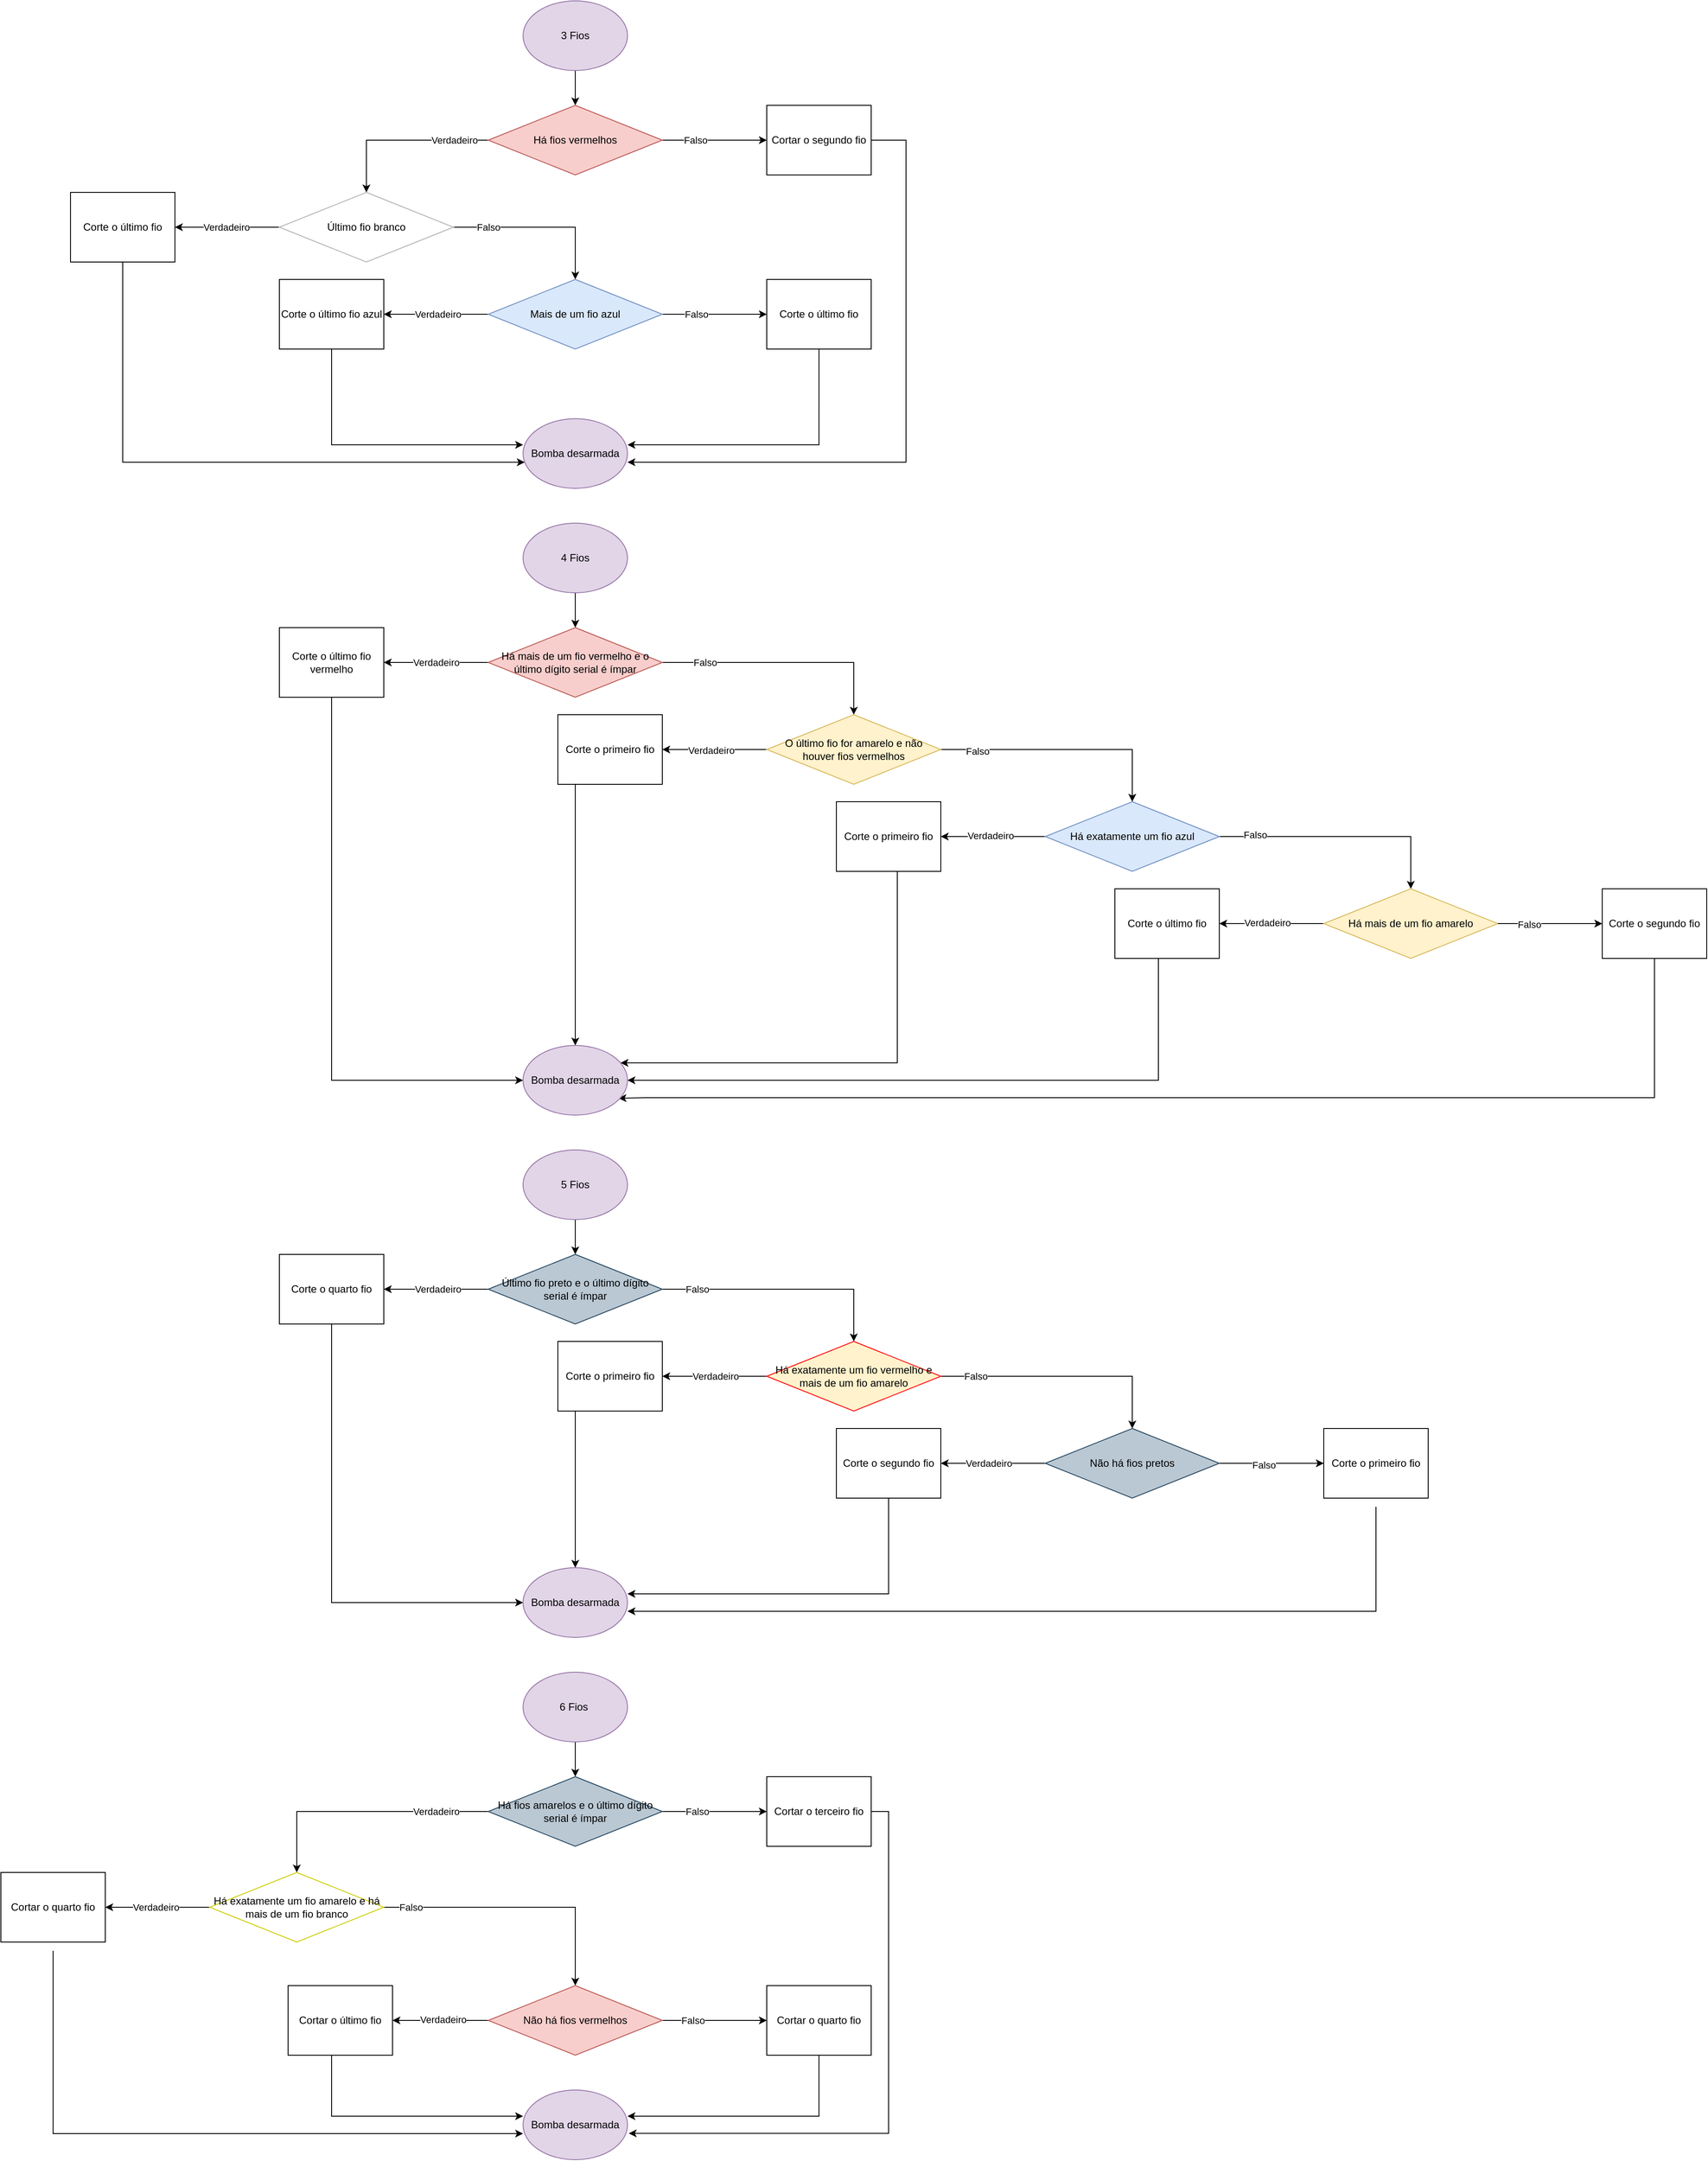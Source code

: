 <mxfile version="24.7.8">
  <diagram name="Página-1" id="RJRrImS4ylKSSWYs5cLp">
    <mxGraphModel dx="1932" dy="549" grid="1" gridSize="10" guides="1" tooltips="1" connect="1" arrows="1" fold="1" page="1" pageScale="1" pageWidth="827" pageHeight="1169" math="0" shadow="0">
      <root>
        <mxCell id="0" />
        <mxCell id="1" parent="0" />
        <mxCell id="ldIfHS9F83JKmaJ_Mge_-12" style="edgeStyle=orthogonalEdgeStyle;rounded=0;orthogonalLoop=1;jettySize=auto;html=1;entryX=0.5;entryY=0;entryDx=0;entryDy=0;" edge="1" parent="1" source="ldIfHS9F83JKmaJ_Mge_-1" target="ldIfHS9F83JKmaJ_Mge_-4">
          <mxGeometry relative="1" as="geometry" />
        </mxCell>
        <mxCell id="ldIfHS9F83JKmaJ_Mge_-1" value="3 Fios" style="ellipse;whiteSpace=wrap;html=1;fillColor=#e1d5e7;strokeColor=#9673a6;" vertex="1" parent="1">
          <mxGeometry x="440" width="120" height="80" as="geometry" />
        </mxCell>
        <mxCell id="ldIfHS9F83JKmaJ_Mge_-9" value="" style="edgeStyle=orthogonalEdgeStyle;rounded=0;orthogonalLoop=1;jettySize=auto;html=1;" edge="1" parent="1" source="ldIfHS9F83JKmaJ_Mge_-4" target="ldIfHS9F83JKmaJ_Mge_-8">
          <mxGeometry relative="1" as="geometry" />
        </mxCell>
        <mxCell id="ldIfHS9F83JKmaJ_Mge_-22" value="Falso" style="edgeLabel;html=1;align=center;verticalAlign=middle;resizable=0;points=[];" vertex="1" connectable="0" parent="ldIfHS9F83JKmaJ_Mge_-9">
          <mxGeometry x="-0.364" y="2" relative="1" as="geometry">
            <mxPoint y="2" as="offset" />
          </mxGeometry>
        </mxCell>
        <mxCell id="ldIfHS9F83JKmaJ_Mge_-18" style="edgeStyle=orthogonalEdgeStyle;rounded=0;orthogonalLoop=1;jettySize=auto;html=1;entryX=0.5;entryY=0;entryDx=0;entryDy=0;" edge="1" parent="1" source="ldIfHS9F83JKmaJ_Mge_-4" target="ldIfHS9F83JKmaJ_Mge_-15">
          <mxGeometry relative="1" as="geometry">
            <mxPoint x="170" y="160" as="targetPoint" />
          </mxGeometry>
        </mxCell>
        <mxCell id="ldIfHS9F83JKmaJ_Mge_-21" value="Verdadeiro" style="edgeLabel;html=1;align=center;verticalAlign=middle;resizable=0;points=[];" vertex="1" connectable="0" parent="ldIfHS9F83JKmaJ_Mge_-18">
          <mxGeometry x="-0.383" y="-1" relative="1" as="geometry">
            <mxPoint x="22" y="1" as="offset" />
          </mxGeometry>
        </mxCell>
        <mxCell id="ldIfHS9F83JKmaJ_Mge_-4" value="Há fios vermelhos" style="rhombus;whiteSpace=wrap;html=1;fillColor=#f8cecc;strokeColor=#b85450;" vertex="1" parent="1">
          <mxGeometry x="400" y="120" width="200" height="80" as="geometry" />
        </mxCell>
        <mxCell id="ldIfHS9F83JKmaJ_Mge_-43" style="edgeStyle=orthogonalEdgeStyle;rounded=0;orthogonalLoop=1;jettySize=auto;html=1;entryX=1;entryY=0.625;entryDx=0;entryDy=0;entryPerimeter=0;exitX=1;exitY=0.5;exitDx=0;exitDy=0;" edge="1" parent="1" source="ldIfHS9F83JKmaJ_Mge_-8" target="ldIfHS9F83JKmaJ_Mge_-40">
          <mxGeometry relative="1" as="geometry">
            <mxPoint x="880" y="540" as="targetPoint" />
            <Array as="points">
              <mxPoint x="880" y="160" />
              <mxPoint x="880" y="530" />
            </Array>
          </mxGeometry>
        </mxCell>
        <mxCell id="ldIfHS9F83JKmaJ_Mge_-8" value="Cortar o segundo fio" style="rounded=0;whiteSpace=wrap;html=1;" vertex="1" parent="1">
          <mxGeometry x="720" y="120" width="120" height="80" as="geometry" />
        </mxCell>
        <mxCell id="ldIfHS9F83JKmaJ_Mge_-24" value="" style="edgeStyle=orthogonalEdgeStyle;rounded=0;orthogonalLoop=1;jettySize=auto;html=1;" edge="1" parent="1" source="ldIfHS9F83JKmaJ_Mge_-15" target="ldIfHS9F83JKmaJ_Mge_-23">
          <mxGeometry relative="1" as="geometry" />
        </mxCell>
        <mxCell id="ldIfHS9F83JKmaJ_Mge_-26" value="Verdadeiro" style="edgeLabel;html=1;align=center;verticalAlign=middle;resizable=0;points=[];" vertex="1" connectable="0" parent="ldIfHS9F83JKmaJ_Mge_-24">
          <mxGeometry x="0.014" y="-1" relative="1" as="geometry">
            <mxPoint y="1" as="offset" />
          </mxGeometry>
        </mxCell>
        <mxCell id="ldIfHS9F83JKmaJ_Mge_-29" style="edgeStyle=orthogonalEdgeStyle;rounded=0;orthogonalLoop=1;jettySize=auto;html=1;entryX=0.5;entryY=0;entryDx=0;entryDy=0;" edge="1" parent="1" source="ldIfHS9F83JKmaJ_Mge_-15" target="ldIfHS9F83JKmaJ_Mge_-28">
          <mxGeometry relative="1" as="geometry">
            <mxPoint x="500" y="280" as="targetPoint" />
          </mxGeometry>
        </mxCell>
        <mxCell id="ldIfHS9F83JKmaJ_Mge_-30" value="Falso" style="edgeLabel;html=1;align=center;verticalAlign=middle;resizable=0;points=[];" vertex="1" connectable="0" parent="ldIfHS9F83JKmaJ_Mge_-29">
          <mxGeometry x="-0.74" y="-1" relative="1" as="geometry">
            <mxPoint x="14" y="-1" as="offset" />
          </mxGeometry>
        </mxCell>
        <mxCell id="ldIfHS9F83JKmaJ_Mge_-15" value="Último fio branco" style="rhombus;whiteSpace=wrap;html=1;strokeColor=#B3B3B3;" vertex="1" parent="1">
          <mxGeometry x="160" y="220" width="200" height="80" as="geometry" />
        </mxCell>
        <mxCell id="ldIfHS9F83JKmaJ_Mge_-41" style="edgeStyle=orthogonalEdgeStyle;rounded=0;orthogonalLoop=1;jettySize=auto;html=1;" edge="1" parent="1" source="ldIfHS9F83JKmaJ_Mge_-23" target="ldIfHS9F83JKmaJ_Mge_-40">
          <mxGeometry relative="1" as="geometry">
            <mxPoint x="-20" y="520" as="targetPoint" />
            <Array as="points">
              <mxPoint x="-20" y="530" />
            </Array>
          </mxGeometry>
        </mxCell>
        <mxCell id="ldIfHS9F83JKmaJ_Mge_-23" value="Corte o último fio" style="rounded=0;whiteSpace=wrap;html=1;" vertex="1" parent="1">
          <mxGeometry x="-80" y="220" width="120" height="80" as="geometry" />
        </mxCell>
        <mxCell id="ldIfHS9F83JKmaJ_Mge_-32" style="edgeStyle=orthogonalEdgeStyle;rounded=0;orthogonalLoop=1;jettySize=auto;html=1;entryX=1;entryY=0.5;entryDx=0;entryDy=0;" edge="1" parent="1" source="ldIfHS9F83JKmaJ_Mge_-28" target="ldIfHS9F83JKmaJ_Mge_-31">
          <mxGeometry relative="1" as="geometry" />
        </mxCell>
        <mxCell id="ldIfHS9F83JKmaJ_Mge_-33" value="Verdadeiro" style="edgeLabel;html=1;align=center;verticalAlign=middle;resizable=0;points=[];" vertex="1" connectable="0" parent="ldIfHS9F83JKmaJ_Mge_-32">
          <mxGeometry x="-0.023" y="1" relative="1" as="geometry">
            <mxPoint y="-1" as="offset" />
          </mxGeometry>
        </mxCell>
        <mxCell id="ldIfHS9F83JKmaJ_Mge_-38" style="edgeStyle=orthogonalEdgeStyle;rounded=0;orthogonalLoop=1;jettySize=auto;html=1;entryX=0;entryY=0.5;entryDx=0;entryDy=0;" edge="1" parent="1" source="ldIfHS9F83JKmaJ_Mge_-28" target="ldIfHS9F83JKmaJ_Mge_-37">
          <mxGeometry relative="1" as="geometry" />
        </mxCell>
        <mxCell id="ldIfHS9F83JKmaJ_Mge_-39" value="Falso" style="edgeLabel;html=1;align=center;verticalAlign=middle;resizable=0;points=[];" vertex="1" connectable="0" parent="ldIfHS9F83JKmaJ_Mge_-38">
          <mxGeometry x="-0.353" y="4" relative="1" as="geometry">
            <mxPoint y="4" as="offset" />
          </mxGeometry>
        </mxCell>
        <mxCell id="ldIfHS9F83JKmaJ_Mge_-28" value="Mais de um fio azul" style="rhombus;whiteSpace=wrap;html=1;fillColor=#dae8fc;strokeColor=#6c8ebf;" vertex="1" parent="1">
          <mxGeometry x="400" y="320" width="200" height="80" as="geometry" />
        </mxCell>
        <mxCell id="ldIfHS9F83JKmaJ_Mge_-44" style="edgeStyle=orthogonalEdgeStyle;rounded=0;orthogonalLoop=1;jettySize=auto;html=1;entryX=0;entryY=0.375;entryDx=0;entryDy=0;entryPerimeter=0;" edge="1" parent="1" source="ldIfHS9F83JKmaJ_Mge_-31" target="ldIfHS9F83JKmaJ_Mge_-40">
          <mxGeometry relative="1" as="geometry">
            <mxPoint x="220" y="520" as="targetPoint" />
            <Array as="points">
              <mxPoint x="220" y="510" />
            </Array>
          </mxGeometry>
        </mxCell>
        <mxCell id="ldIfHS9F83JKmaJ_Mge_-31" value="Corte o último fio azul" style="rounded=0;whiteSpace=wrap;html=1;" vertex="1" parent="1">
          <mxGeometry x="160" y="320" width="120" height="80" as="geometry" />
        </mxCell>
        <mxCell id="ldIfHS9F83JKmaJ_Mge_-42" style="edgeStyle=orthogonalEdgeStyle;rounded=0;orthogonalLoop=1;jettySize=auto;html=1;entryX=1;entryY=0.5;entryDx=0;entryDy=0;" edge="1" parent="1">
          <mxGeometry relative="1" as="geometry">
            <mxPoint x="560.0" y="510" as="targetPoint" />
            <mxPoint x="780.034" y="390" as="sourcePoint" />
            <Array as="points">
              <mxPoint x="780" y="510" />
            </Array>
          </mxGeometry>
        </mxCell>
        <mxCell id="ldIfHS9F83JKmaJ_Mge_-37" value="Corte o último fio" style="rounded=0;whiteSpace=wrap;html=1;" vertex="1" parent="1">
          <mxGeometry x="720" y="320" width="120" height="80" as="geometry" />
        </mxCell>
        <mxCell id="ldIfHS9F83JKmaJ_Mge_-40" value="Bomba desarmada" style="ellipse;whiteSpace=wrap;html=1;fillColor=#e1d5e7;strokeColor=#9673a6;" vertex="1" parent="1">
          <mxGeometry x="440" y="480" width="120" height="80" as="geometry" />
        </mxCell>
        <mxCell id="ldIfHS9F83JKmaJ_Mge_-48" value="" style="edgeStyle=orthogonalEdgeStyle;rounded=0;orthogonalLoop=1;jettySize=auto;html=1;" edge="1" parent="1" source="ldIfHS9F83JKmaJ_Mge_-46" target="ldIfHS9F83JKmaJ_Mge_-47">
          <mxGeometry relative="1" as="geometry" />
        </mxCell>
        <mxCell id="ldIfHS9F83JKmaJ_Mge_-46" value="4 Fios" style="ellipse;whiteSpace=wrap;html=1;fillColor=#e1d5e7;strokeColor=#9673a6;" vertex="1" parent="1">
          <mxGeometry x="440" y="600" width="120" height="80" as="geometry" />
        </mxCell>
        <mxCell id="ldIfHS9F83JKmaJ_Mge_-50" style="edgeStyle=orthogonalEdgeStyle;rounded=0;orthogonalLoop=1;jettySize=auto;html=1;entryX=1;entryY=0.5;entryDx=0;entryDy=0;" edge="1" parent="1" source="ldIfHS9F83JKmaJ_Mge_-47" target="ldIfHS9F83JKmaJ_Mge_-49">
          <mxGeometry relative="1" as="geometry" />
        </mxCell>
        <mxCell id="ldIfHS9F83JKmaJ_Mge_-51" value="Verdadeiro" style="edgeLabel;html=1;align=center;verticalAlign=middle;resizable=0;points=[];" vertex="1" connectable="0" parent="ldIfHS9F83JKmaJ_Mge_-50">
          <mxGeometry x="0.167" y="-3" relative="1" as="geometry">
            <mxPoint x="10" y="3" as="offset" />
          </mxGeometry>
        </mxCell>
        <mxCell id="ldIfHS9F83JKmaJ_Mge_-53" style="edgeStyle=orthogonalEdgeStyle;rounded=0;orthogonalLoop=1;jettySize=auto;html=1;entryX=0.5;entryY=0;entryDx=0;entryDy=0;" edge="1" parent="1" source="ldIfHS9F83JKmaJ_Mge_-47" target="ldIfHS9F83JKmaJ_Mge_-52">
          <mxGeometry relative="1" as="geometry">
            <mxPoint x="780" y="760" as="targetPoint" />
          </mxGeometry>
        </mxCell>
        <mxCell id="ldIfHS9F83JKmaJ_Mge_-54" value="Falso" style="edgeLabel;html=1;align=center;verticalAlign=middle;resizable=0;points=[];" vertex="1" connectable="0" parent="ldIfHS9F83JKmaJ_Mge_-53">
          <mxGeometry x="-0.655" relative="1" as="geometry">
            <mxPoint as="offset" />
          </mxGeometry>
        </mxCell>
        <mxCell id="ldIfHS9F83JKmaJ_Mge_-47" value="Há mais de um fio vermelho e o último dígito serial é ímpar" style="rhombus;whiteSpace=wrap;html=1;fillColor=#f8cecc;strokeColor=#b85450;" vertex="1" parent="1">
          <mxGeometry x="400" y="720" width="200" height="80" as="geometry" />
        </mxCell>
        <mxCell id="ldIfHS9F83JKmaJ_Mge_-78" style="edgeStyle=orthogonalEdgeStyle;rounded=0;orthogonalLoop=1;jettySize=auto;html=1;entryX=0;entryY=0.5;entryDx=0;entryDy=0;" edge="1" parent="1" source="ldIfHS9F83JKmaJ_Mge_-49" target="ldIfHS9F83JKmaJ_Mge_-77">
          <mxGeometry relative="1" as="geometry">
            <mxPoint x="220" y="1240" as="targetPoint" />
            <Array as="points">
              <mxPoint x="220" y="1240" />
            </Array>
          </mxGeometry>
        </mxCell>
        <mxCell id="ldIfHS9F83JKmaJ_Mge_-49" value="Corte o último fio vermelho" style="rounded=0;whiteSpace=wrap;html=1;" vertex="1" parent="1">
          <mxGeometry x="160" y="720" width="120" height="80" as="geometry" />
        </mxCell>
        <mxCell id="ldIfHS9F83JKmaJ_Mge_-56" style="edgeStyle=orthogonalEdgeStyle;rounded=0;orthogonalLoop=1;jettySize=auto;html=1;entryX=1;entryY=0.5;entryDx=0;entryDy=0;" edge="1" parent="1" source="ldIfHS9F83JKmaJ_Mge_-52" target="ldIfHS9F83JKmaJ_Mge_-55">
          <mxGeometry relative="1" as="geometry" />
        </mxCell>
        <mxCell id="ldIfHS9F83JKmaJ_Mge_-57" value="Verdadeiro" style="edgeLabel;html=1;align=center;verticalAlign=middle;resizable=0;points=[];" vertex="1" connectable="0" parent="ldIfHS9F83JKmaJ_Mge_-56">
          <mxGeometry x="0.074" y="1" relative="1" as="geometry">
            <mxPoint as="offset" />
          </mxGeometry>
        </mxCell>
        <mxCell id="ldIfHS9F83JKmaJ_Mge_-61" style="edgeStyle=orthogonalEdgeStyle;rounded=0;orthogonalLoop=1;jettySize=auto;html=1;entryX=0.5;entryY=0;entryDx=0;entryDy=0;" edge="1" parent="1" source="ldIfHS9F83JKmaJ_Mge_-52" target="ldIfHS9F83JKmaJ_Mge_-59">
          <mxGeometry relative="1" as="geometry">
            <mxPoint x="1140.0" y="860" as="targetPoint" />
          </mxGeometry>
        </mxCell>
        <mxCell id="ldIfHS9F83JKmaJ_Mge_-62" value="Falso" style="edgeLabel;html=1;align=center;verticalAlign=middle;resizable=0;points=[];" vertex="1" connectable="0" parent="ldIfHS9F83JKmaJ_Mge_-61">
          <mxGeometry x="-0.701" y="-2" relative="1" as="geometry">
            <mxPoint as="offset" />
          </mxGeometry>
        </mxCell>
        <mxCell id="ldIfHS9F83JKmaJ_Mge_-52" value="O último fio for amarelo e não houver fios vermelhos" style="rhombus;whiteSpace=wrap;html=1;strokeColor=#d6b656;fillColor=#fff2cc;" vertex="1" parent="1">
          <mxGeometry x="720" y="820" width="200" height="80" as="geometry" />
        </mxCell>
        <mxCell id="ldIfHS9F83JKmaJ_Mge_-79" style="edgeStyle=orthogonalEdgeStyle;rounded=0;orthogonalLoop=1;jettySize=auto;html=1;entryX=0.5;entryY=0;entryDx=0;entryDy=0;" edge="1" parent="1" source="ldIfHS9F83JKmaJ_Mge_-55" target="ldIfHS9F83JKmaJ_Mge_-77">
          <mxGeometry relative="1" as="geometry">
            <Array as="points">
              <mxPoint x="500" y="950" />
              <mxPoint x="500" y="950" />
            </Array>
          </mxGeometry>
        </mxCell>
        <mxCell id="ldIfHS9F83JKmaJ_Mge_-55" value="Corte o primeiro fio" style="rounded=0;whiteSpace=wrap;html=1;" vertex="1" parent="1">
          <mxGeometry x="480" y="820" width="120" height="80" as="geometry" />
        </mxCell>
        <mxCell id="ldIfHS9F83JKmaJ_Mge_-65" style="edgeStyle=orthogonalEdgeStyle;rounded=0;orthogonalLoop=1;jettySize=auto;html=1;entryX=1;entryY=0.5;entryDx=0;entryDy=0;" edge="1" parent="1" source="ldIfHS9F83JKmaJ_Mge_-59" target="ldIfHS9F83JKmaJ_Mge_-64">
          <mxGeometry relative="1" as="geometry" />
        </mxCell>
        <mxCell id="ldIfHS9F83JKmaJ_Mge_-66" value="Verdadeiro" style="edgeLabel;html=1;align=center;verticalAlign=middle;resizable=0;points=[];" vertex="1" connectable="0" parent="ldIfHS9F83JKmaJ_Mge_-65">
          <mxGeometry x="0.056" y="-1" relative="1" as="geometry">
            <mxPoint as="offset" />
          </mxGeometry>
        </mxCell>
        <mxCell id="ldIfHS9F83JKmaJ_Mge_-68" style="edgeStyle=orthogonalEdgeStyle;rounded=0;orthogonalLoop=1;jettySize=auto;html=1;entryX=0.5;entryY=0;entryDx=0;entryDy=0;" edge="1" parent="1" source="ldIfHS9F83JKmaJ_Mge_-59" target="ldIfHS9F83JKmaJ_Mge_-67">
          <mxGeometry relative="1" as="geometry">
            <mxPoint x="1460" y="960" as="targetPoint" />
          </mxGeometry>
        </mxCell>
        <mxCell id="ldIfHS9F83JKmaJ_Mge_-72" value="Falso" style="edgeLabel;html=1;align=center;verticalAlign=middle;resizable=0;points=[];" vertex="1" connectable="0" parent="ldIfHS9F83JKmaJ_Mge_-68">
          <mxGeometry x="-0.71" y="2" relative="1" as="geometry">
            <mxPoint as="offset" />
          </mxGeometry>
        </mxCell>
        <mxCell id="ldIfHS9F83JKmaJ_Mge_-59" value="Há exatamente um fio azul" style="rhombus;whiteSpace=wrap;html=1;strokeColor=#6c8ebf;fillColor=#dae8fc;" vertex="1" parent="1">
          <mxGeometry x="1040" y="920" width="200" height="80" as="geometry" />
        </mxCell>
        <mxCell id="ldIfHS9F83JKmaJ_Mge_-82" style="edgeStyle=orthogonalEdgeStyle;rounded=0;orthogonalLoop=1;jettySize=auto;html=1;" edge="1" parent="1" source="ldIfHS9F83JKmaJ_Mge_-64" target="ldIfHS9F83JKmaJ_Mge_-77">
          <mxGeometry relative="1" as="geometry">
            <mxPoint x="570" y="1220" as="targetPoint" />
            <Array as="points">
              <mxPoint x="870" y="1220" />
            </Array>
          </mxGeometry>
        </mxCell>
        <mxCell id="ldIfHS9F83JKmaJ_Mge_-64" value="Corte o primeiro fio" style="rounded=0;whiteSpace=wrap;html=1;" vertex="1" parent="1">
          <mxGeometry x="800" y="920" width="120" height="80" as="geometry" />
        </mxCell>
        <mxCell id="ldIfHS9F83JKmaJ_Mge_-70" style="edgeStyle=orthogonalEdgeStyle;rounded=0;orthogonalLoop=1;jettySize=auto;html=1;entryX=1;entryY=0.5;entryDx=0;entryDy=0;" edge="1" parent="1" source="ldIfHS9F83JKmaJ_Mge_-67" target="ldIfHS9F83JKmaJ_Mge_-69">
          <mxGeometry relative="1" as="geometry" />
        </mxCell>
        <mxCell id="ldIfHS9F83JKmaJ_Mge_-71" value="Verdadeiro" style="edgeLabel;html=1;align=center;verticalAlign=middle;resizable=0;points=[];" vertex="1" connectable="0" parent="ldIfHS9F83JKmaJ_Mge_-70">
          <mxGeometry x="0.081" y="-1" relative="1" as="geometry">
            <mxPoint as="offset" />
          </mxGeometry>
        </mxCell>
        <mxCell id="ldIfHS9F83JKmaJ_Mge_-67" value="Há mais de um fio amarelo" style="rhombus;whiteSpace=wrap;html=1;strokeColor=#d6b656;fillColor=#fff2cc;" vertex="1" parent="1">
          <mxGeometry x="1360" y="1020" width="200" height="80" as="geometry" />
        </mxCell>
        <mxCell id="ldIfHS9F83JKmaJ_Mge_-81" style="edgeStyle=orthogonalEdgeStyle;rounded=0;orthogonalLoop=1;jettySize=auto;html=1;entryX=1;entryY=0.5;entryDx=0;entryDy=0;" edge="1" parent="1" source="ldIfHS9F83JKmaJ_Mge_-69" target="ldIfHS9F83JKmaJ_Mge_-77">
          <mxGeometry relative="1" as="geometry">
            <mxPoint x="1180" y="1260" as="targetPoint" />
            <Array as="points">
              <mxPoint x="1170" y="1240" />
            </Array>
          </mxGeometry>
        </mxCell>
        <mxCell id="ldIfHS9F83JKmaJ_Mge_-69" value="Corte o último fio" style="rounded=0;whiteSpace=wrap;html=1;" vertex="1" parent="1">
          <mxGeometry x="1120" y="1020" width="120" height="80" as="geometry" />
        </mxCell>
        <mxCell id="ldIfHS9F83JKmaJ_Mge_-83" style="edgeStyle=orthogonalEdgeStyle;rounded=0;orthogonalLoop=1;jettySize=auto;html=1;entryX=0.914;entryY=0.758;entryDx=0;entryDy=0;entryPerimeter=0;" edge="1" parent="1" source="ldIfHS9F83JKmaJ_Mge_-73" target="ldIfHS9F83JKmaJ_Mge_-77">
          <mxGeometry relative="1" as="geometry">
            <mxPoint x="580" y="1270" as="targetPoint" />
            <Array as="points">
              <mxPoint x="1740" y="1260" />
              <mxPoint x="580" y="1260" />
            </Array>
          </mxGeometry>
        </mxCell>
        <mxCell id="ldIfHS9F83JKmaJ_Mge_-73" value="Corte o segundo fio" style="rounded=0;whiteSpace=wrap;html=1;" vertex="1" parent="1">
          <mxGeometry x="1680" y="1020" width="120" height="80" as="geometry" />
        </mxCell>
        <mxCell id="ldIfHS9F83JKmaJ_Mge_-75" style="edgeStyle=orthogonalEdgeStyle;rounded=0;orthogonalLoop=1;jettySize=auto;html=1;entryX=0;entryY=0.5;entryDx=0;entryDy=0;" edge="1" parent="1" source="ldIfHS9F83JKmaJ_Mge_-67" target="ldIfHS9F83JKmaJ_Mge_-73">
          <mxGeometry relative="1" as="geometry" />
        </mxCell>
        <mxCell id="ldIfHS9F83JKmaJ_Mge_-76" value="Falso" style="edgeLabel;html=1;align=center;verticalAlign=middle;resizable=0;points=[];" vertex="1" connectable="0" parent="ldIfHS9F83JKmaJ_Mge_-75">
          <mxGeometry x="-0.405" y="-1" relative="1" as="geometry">
            <mxPoint as="offset" />
          </mxGeometry>
        </mxCell>
        <mxCell id="ldIfHS9F83JKmaJ_Mge_-77" value="Bomba desarmada" style="ellipse;whiteSpace=wrap;html=1;fillColor=#e1d5e7;strokeColor=#9673a6;" vertex="1" parent="1">
          <mxGeometry x="440" y="1200" width="120" height="80" as="geometry" />
        </mxCell>
        <mxCell id="ldIfHS9F83JKmaJ_Mge_-86" style="edgeStyle=orthogonalEdgeStyle;rounded=0;orthogonalLoop=1;jettySize=auto;html=1;entryX=0.5;entryY=0;entryDx=0;entryDy=0;" edge="1" parent="1" source="ldIfHS9F83JKmaJ_Mge_-84" target="ldIfHS9F83JKmaJ_Mge_-85">
          <mxGeometry relative="1" as="geometry" />
        </mxCell>
        <mxCell id="ldIfHS9F83JKmaJ_Mge_-84" value="5 Fios" style="ellipse;whiteSpace=wrap;html=1;fillColor=#e1d5e7;strokeColor=#9673a6;" vertex="1" parent="1">
          <mxGeometry x="440" y="1320" width="120" height="80" as="geometry" />
        </mxCell>
        <mxCell id="ldIfHS9F83JKmaJ_Mge_-88" style="edgeStyle=orthogonalEdgeStyle;rounded=0;orthogonalLoop=1;jettySize=auto;html=1;entryX=1;entryY=0.5;entryDx=0;entryDy=0;" edge="1" parent="1" source="ldIfHS9F83JKmaJ_Mge_-85" target="ldIfHS9F83JKmaJ_Mge_-87">
          <mxGeometry relative="1" as="geometry" />
        </mxCell>
        <mxCell id="ldIfHS9F83JKmaJ_Mge_-89" value="Verdadeiro" style="edgeLabel;html=1;align=center;verticalAlign=middle;resizable=0;points=[];" vertex="1" connectable="0" parent="ldIfHS9F83JKmaJ_Mge_-88">
          <mxGeometry x="-0.025" relative="1" as="geometry">
            <mxPoint as="offset" />
          </mxGeometry>
        </mxCell>
        <mxCell id="ldIfHS9F83JKmaJ_Mge_-91" style="edgeStyle=orthogonalEdgeStyle;rounded=0;orthogonalLoop=1;jettySize=auto;html=1;entryX=0.5;entryY=0;entryDx=0;entryDy=0;" edge="1" parent="1" source="ldIfHS9F83JKmaJ_Mge_-85" target="ldIfHS9F83JKmaJ_Mge_-90">
          <mxGeometry relative="1" as="geometry">
            <mxPoint x="820" y="1480.0" as="targetPoint" />
          </mxGeometry>
        </mxCell>
        <mxCell id="ldIfHS9F83JKmaJ_Mge_-92" value="Falso" style="edgeLabel;html=1;align=center;verticalAlign=middle;resizable=0;points=[];" vertex="1" connectable="0" parent="ldIfHS9F83JKmaJ_Mge_-91">
          <mxGeometry x="-0.715" y="-2" relative="1" as="geometry">
            <mxPoint y="-2" as="offset" />
          </mxGeometry>
        </mxCell>
        <mxCell id="ldIfHS9F83JKmaJ_Mge_-85" value="Último fio preto e o último dígito serial é ímpar" style="rhombus;whiteSpace=wrap;html=1;fillColor=#bac8d3;strokeColor=#23445d;" vertex="1" parent="1">
          <mxGeometry x="400" y="1440" width="200" height="80" as="geometry" />
        </mxCell>
        <mxCell id="ldIfHS9F83JKmaJ_Mge_-106" style="edgeStyle=orthogonalEdgeStyle;rounded=0;orthogonalLoop=1;jettySize=auto;html=1;entryX=0;entryY=0.5;entryDx=0;entryDy=0;" edge="1" parent="1" source="ldIfHS9F83JKmaJ_Mge_-87" target="ldIfHS9F83JKmaJ_Mge_-105">
          <mxGeometry relative="1" as="geometry">
            <mxPoint x="220" y="1850" as="targetPoint" />
            <Array as="points">
              <mxPoint x="220" y="1840" />
            </Array>
          </mxGeometry>
        </mxCell>
        <mxCell id="ldIfHS9F83JKmaJ_Mge_-87" value="Corte o quarto fio" style="rounded=0;whiteSpace=wrap;html=1;" vertex="1" parent="1">
          <mxGeometry x="160" y="1440" width="120" height="80" as="geometry" />
        </mxCell>
        <mxCell id="ldIfHS9F83JKmaJ_Mge_-94" style="edgeStyle=orthogonalEdgeStyle;rounded=0;orthogonalLoop=1;jettySize=auto;html=1;entryX=1;entryY=0.5;entryDx=0;entryDy=0;" edge="1" parent="1" source="ldIfHS9F83JKmaJ_Mge_-90" target="ldIfHS9F83JKmaJ_Mge_-93">
          <mxGeometry relative="1" as="geometry" />
        </mxCell>
        <mxCell id="ldIfHS9F83JKmaJ_Mge_-95" value="Verdadeiro" style="edgeLabel;html=1;align=center;verticalAlign=middle;resizable=0;points=[];" vertex="1" connectable="0" parent="ldIfHS9F83JKmaJ_Mge_-94">
          <mxGeometry x="-0.01" relative="1" as="geometry">
            <mxPoint as="offset" />
          </mxGeometry>
        </mxCell>
        <mxCell id="ldIfHS9F83JKmaJ_Mge_-97" style="edgeStyle=orthogonalEdgeStyle;rounded=0;orthogonalLoop=1;jettySize=auto;html=1;entryX=0.5;entryY=0;entryDx=0;entryDy=0;" edge="1" parent="1" source="ldIfHS9F83JKmaJ_Mge_-90" target="ldIfHS9F83JKmaJ_Mge_-96">
          <mxGeometry relative="1" as="geometry">
            <mxPoint x="1150" y="1580" as="targetPoint" />
          </mxGeometry>
        </mxCell>
        <mxCell id="ldIfHS9F83JKmaJ_Mge_-98" value="Falso" style="edgeLabel;html=1;align=center;verticalAlign=middle;resizable=0;points=[];" vertex="1" connectable="0" parent="ldIfHS9F83JKmaJ_Mge_-97">
          <mxGeometry x="-0.659" y="1" relative="1" as="geometry">
            <mxPoint x="-8" y="1" as="offset" />
          </mxGeometry>
        </mxCell>
        <mxCell id="ldIfHS9F83JKmaJ_Mge_-90" value="Há exatamente um fio vermelho e mais de um fio amarelo" style="rhombus;whiteSpace=wrap;html=1;strokeColor=#FF0000;fillColor=#fff2cc;" vertex="1" parent="1">
          <mxGeometry x="720" y="1540" width="200" height="80" as="geometry" />
        </mxCell>
        <mxCell id="ldIfHS9F83JKmaJ_Mge_-107" style="edgeStyle=orthogonalEdgeStyle;rounded=0;orthogonalLoop=1;jettySize=auto;html=1;entryX=0.5;entryY=0;entryDx=0;entryDy=0;" edge="1" parent="1" source="ldIfHS9F83JKmaJ_Mge_-93" target="ldIfHS9F83JKmaJ_Mge_-105">
          <mxGeometry relative="1" as="geometry">
            <Array as="points">
              <mxPoint x="500" y="1660" />
              <mxPoint x="500" y="1660" />
            </Array>
          </mxGeometry>
        </mxCell>
        <mxCell id="ldIfHS9F83JKmaJ_Mge_-93" value="Corte o primeiro fio" style="rounded=0;whiteSpace=wrap;html=1;" vertex="1" parent="1">
          <mxGeometry x="480" y="1540" width="120" height="80" as="geometry" />
        </mxCell>
        <mxCell id="ldIfHS9F83JKmaJ_Mge_-100" style="edgeStyle=orthogonalEdgeStyle;rounded=0;orthogonalLoop=1;jettySize=auto;html=1;entryX=1;entryY=0.5;entryDx=0;entryDy=0;" edge="1" parent="1" source="ldIfHS9F83JKmaJ_Mge_-96" target="ldIfHS9F83JKmaJ_Mge_-99">
          <mxGeometry relative="1" as="geometry" />
        </mxCell>
        <mxCell id="ldIfHS9F83JKmaJ_Mge_-103" value="Verdadeiro" style="edgeLabel;html=1;align=center;verticalAlign=middle;resizable=0;points=[];" vertex="1" connectable="0" parent="ldIfHS9F83JKmaJ_Mge_-100">
          <mxGeometry x="0.064" relative="1" as="geometry">
            <mxPoint x="-1" as="offset" />
          </mxGeometry>
        </mxCell>
        <mxCell id="ldIfHS9F83JKmaJ_Mge_-102" style="edgeStyle=orthogonalEdgeStyle;rounded=0;orthogonalLoop=1;jettySize=auto;html=1;entryX=0;entryY=0.5;entryDx=0;entryDy=0;" edge="1" parent="1" source="ldIfHS9F83JKmaJ_Mge_-96" target="ldIfHS9F83JKmaJ_Mge_-101">
          <mxGeometry relative="1" as="geometry" />
        </mxCell>
        <mxCell id="ldIfHS9F83JKmaJ_Mge_-104" value="Falso" style="edgeLabel;html=1;align=center;verticalAlign=middle;resizable=0;points=[];" vertex="1" connectable="0" parent="ldIfHS9F83JKmaJ_Mge_-102">
          <mxGeometry x="-0.167" y="-2" relative="1" as="geometry">
            <mxPoint x="1" as="offset" />
          </mxGeometry>
        </mxCell>
        <mxCell id="ldIfHS9F83JKmaJ_Mge_-96" value="Não há fios pretos" style="rhombus;whiteSpace=wrap;html=1;strokeColor=#23445d;fillColor=#bac8d3;" vertex="1" parent="1">
          <mxGeometry x="1040" y="1640" width="200" height="80" as="geometry" />
        </mxCell>
        <mxCell id="ldIfHS9F83JKmaJ_Mge_-108" style="edgeStyle=orthogonalEdgeStyle;rounded=0;orthogonalLoop=1;jettySize=auto;html=1;entryX=1;entryY=0.5;entryDx=0;entryDy=0;" edge="1" parent="1">
          <mxGeometry relative="1" as="geometry">
            <mxPoint x="560" y="1830" as="targetPoint" />
            <mxPoint x="860.0" y="1710" as="sourcePoint" />
            <Array as="points">
              <mxPoint x="860" y="1830" />
            </Array>
          </mxGeometry>
        </mxCell>
        <mxCell id="ldIfHS9F83JKmaJ_Mge_-99" value="Corte o segundo fio" style="rounded=0;whiteSpace=wrap;html=1;" vertex="1" parent="1">
          <mxGeometry x="800" y="1640" width="120" height="80" as="geometry" />
        </mxCell>
        <mxCell id="ldIfHS9F83JKmaJ_Mge_-109" style="edgeStyle=orthogonalEdgeStyle;rounded=0;orthogonalLoop=1;jettySize=auto;html=1;entryX=1;entryY=0.5;entryDx=0;entryDy=0;" edge="1" parent="1">
          <mxGeometry relative="1" as="geometry">
            <mxPoint x="560" y="1850" as="targetPoint" />
            <mxPoint x="1420" y="1730" as="sourcePoint" />
            <Array as="points">
              <mxPoint x="1420" y="1850" />
            </Array>
          </mxGeometry>
        </mxCell>
        <mxCell id="ldIfHS9F83JKmaJ_Mge_-101" value="Corte o primeiro fio" style="rounded=0;whiteSpace=wrap;html=1;" vertex="1" parent="1">
          <mxGeometry x="1360" y="1640" width="120" height="80" as="geometry" />
        </mxCell>
        <mxCell id="ldIfHS9F83JKmaJ_Mge_-105" value="Bomba desarmada" style="ellipse;whiteSpace=wrap;html=1;fillColor=#e1d5e7;strokeColor=#9673a6;" vertex="1" parent="1">
          <mxGeometry x="440" y="1800" width="120" height="80" as="geometry" />
        </mxCell>
        <mxCell id="ldIfHS9F83JKmaJ_Mge_-113" style="edgeStyle=orthogonalEdgeStyle;rounded=0;orthogonalLoop=1;jettySize=auto;html=1;entryX=0.5;entryY=0;entryDx=0;entryDy=0;" edge="1" parent="1" source="ldIfHS9F83JKmaJ_Mge_-111" target="ldIfHS9F83JKmaJ_Mge_-112">
          <mxGeometry relative="1" as="geometry" />
        </mxCell>
        <mxCell id="ldIfHS9F83JKmaJ_Mge_-111" value="6 Fios&amp;nbsp;" style="ellipse;whiteSpace=wrap;html=1;fillColor=#e1d5e7;strokeColor=#9673a6;" vertex="1" parent="1">
          <mxGeometry x="440" y="1920" width="120" height="80" as="geometry" />
        </mxCell>
        <mxCell id="ldIfHS9F83JKmaJ_Mge_-116" style="edgeStyle=orthogonalEdgeStyle;rounded=0;orthogonalLoop=1;jettySize=auto;html=1;" edge="1" parent="1" source="ldIfHS9F83JKmaJ_Mge_-112" target="ldIfHS9F83JKmaJ_Mge_-115">
          <mxGeometry relative="1" as="geometry" />
        </mxCell>
        <mxCell id="ldIfHS9F83JKmaJ_Mge_-117" value="Falso" style="edgeLabel;html=1;align=center;verticalAlign=middle;resizable=0;points=[];" vertex="1" connectable="0" parent="ldIfHS9F83JKmaJ_Mge_-116">
          <mxGeometry x="-0.125" y="-1" relative="1" as="geometry">
            <mxPoint x="-13" y="-1" as="offset" />
          </mxGeometry>
        </mxCell>
        <mxCell id="ldIfHS9F83JKmaJ_Mge_-119" style="edgeStyle=orthogonalEdgeStyle;rounded=0;orthogonalLoop=1;jettySize=auto;html=1;entryX=0.5;entryY=0;entryDx=0;entryDy=0;" edge="1" parent="1" source="ldIfHS9F83JKmaJ_Mge_-112" target="ldIfHS9F83JKmaJ_Mge_-118">
          <mxGeometry relative="1" as="geometry">
            <mxPoint x="180.0" y="2080" as="targetPoint" />
          </mxGeometry>
        </mxCell>
        <mxCell id="ldIfHS9F83JKmaJ_Mge_-120" value="Verdadeiro" style="edgeLabel;html=1;align=center;verticalAlign=middle;resizable=0;points=[];" vertex="1" connectable="0" parent="ldIfHS9F83JKmaJ_Mge_-119">
          <mxGeometry x="-0.445" y="-1" relative="1" as="geometry">
            <mxPoint x="20" y="1" as="offset" />
          </mxGeometry>
        </mxCell>
        <mxCell id="ldIfHS9F83JKmaJ_Mge_-112" value="Há fios amarelos e o último dígito serial é ímpar" style="rhombus;whiteSpace=wrap;html=1;fillColor=#bac8d3;strokeColor=#23445d;" vertex="1" parent="1">
          <mxGeometry x="400" y="2040" width="200" height="80" as="geometry" />
        </mxCell>
        <mxCell id="ldIfHS9F83JKmaJ_Mge_-136" style="edgeStyle=orthogonalEdgeStyle;rounded=0;orthogonalLoop=1;jettySize=auto;html=1;entryX=1.012;entryY=0.622;entryDx=0;entryDy=0;entryPerimeter=0;" edge="1" parent="1" source="ldIfHS9F83JKmaJ_Mge_-115" target="ldIfHS9F83JKmaJ_Mge_-132">
          <mxGeometry relative="1" as="geometry">
            <mxPoint x="880" y="2440" as="targetPoint" />
            <Array as="points">
              <mxPoint x="860" y="2080" />
              <mxPoint x="860" y="2450" />
            </Array>
          </mxGeometry>
        </mxCell>
        <mxCell id="ldIfHS9F83JKmaJ_Mge_-115" value="Cortar o terceiro fio" style="rounded=0;whiteSpace=wrap;html=1;" vertex="1" parent="1">
          <mxGeometry x="720" y="2040" width="120" height="80" as="geometry" />
        </mxCell>
        <mxCell id="ldIfHS9F83JKmaJ_Mge_-122" style="edgeStyle=orthogonalEdgeStyle;rounded=0;orthogonalLoop=1;jettySize=auto;html=1;entryX=1;entryY=0.5;entryDx=0;entryDy=0;" edge="1" parent="1" source="ldIfHS9F83JKmaJ_Mge_-118" target="ldIfHS9F83JKmaJ_Mge_-121">
          <mxGeometry relative="1" as="geometry" />
        </mxCell>
        <mxCell id="ldIfHS9F83JKmaJ_Mge_-123" value="Verdadeiro" style="edgeLabel;html=1;align=center;verticalAlign=middle;resizable=0;points=[];" vertex="1" connectable="0" parent="ldIfHS9F83JKmaJ_Mge_-122">
          <mxGeometry x="0.04" y="-1" relative="1" as="geometry">
            <mxPoint y="1" as="offset" />
          </mxGeometry>
        </mxCell>
        <mxCell id="ldIfHS9F83JKmaJ_Mge_-125" style="edgeStyle=orthogonalEdgeStyle;rounded=0;orthogonalLoop=1;jettySize=auto;html=1;entryX=0.5;entryY=0;entryDx=0;entryDy=0;" edge="1" parent="1" source="ldIfHS9F83JKmaJ_Mge_-118" target="ldIfHS9F83JKmaJ_Mge_-124">
          <mxGeometry relative="1" as="geometry">
            <mxPoint x="500" y="2190" as="targetPoint" />
          </mxGeometry>
        </mxCell>
        <mxCell id="ldIfHS9F83JKmaJ_Mge_-126" value="Falso" style="edgeLabel;html=1;align=center;verticalAlign=middle;resizable=0;points=[];" vertex="1" connectable="0" parent="ldIfHS9F83JKmaJ_Mge_-125">
          <mxGeometry x="-0.674" y="-2" relative="1" as="geometry">
            <mxPoint x="-20" y="-2" as="offset" />
          </mxGeometry>
        </mxCell>
        <mxCell id="ldIfHS9F83JKmaJ_Mge_-118" value="Há exatamente um fio amarelo e há mais de um fio branco" style="rhombus;whiteSpace=wrap;html=1;strokeColor=#CCCC00;" vertex="1" parent="1">
          <mxGeometry x="80" y="2150" width="200" height="80" as="geometry" />
        </mxCell>
        <mxCell id="ldIfHS9F83JKmaJ_Mge_-133" style="edgeStyle=orthogonalEdgeStyle;rounded=0;orthogonalLoop=1;jettySize=auto;html=1;entryX=0;entryY=0.5;entryDx=0;entryDy=0;" edge="1" parent="1">
          <mxGeometry relative="1" as="geometry">
            <mxPoint x="440.0" y="2450" as="targetPoint" />
            <mxPoint x="-100.0" y="2240" as="sourcePoint" />
            <Array as="points">
              <mxPoint x="-100" y="2450" />
            </Array>
          </mxGeometry>
        </mxCell>
        <mxCell id="ldIfHS9F83JKmaJ_Mge_-121" value="Cortar o quarto fio" style="rounded=0;whiteSpace=wrap;html=1;" vertex="1" parent="1">
          <mxGeometry x="-160" y="2150" width="120" height="80" as="geometry" />
        </mxCell>
        <mxCell id="ldIfHS9F83JKmaJ_Mge_-128" style="edgeStyle=orthogonalEdgeStyle;rounded=0;orthogonalLoop=1;jettySize=auto;html=1;entryX=1;entryY=0.5;entryDx=0;entryDy=0;" edge="1" parent="1" source="ldIfHS9F83JKmaJ_Mge_-124" target="ldIfHS9F83JKmaJ_Mge_-127">
          <mxGeometry relative="1" as="geometry" />
        </mxCell>
        <mxCell id="ldIfHS9F83JKmaJ_Mge_-137" value="Verdadeiro" style="edgeLabel;html=1;align=center;verticalAlign=middle;resizable=0;points=[];" vertex="1" connectable="0" parent="ldIfHS9F83JKmaJ_Mge_-128">
          <mxGeometry x="-0.051" y="-1" relative="1" as="geometry">
            <mxPoint as="offset" />
          </mxGeometry>
        </mxCell>
        <mxCell id="ldIfHS9F83JKmaJ_Mge_-130" style="edgeStyle=orthogonalEdgeStyle;rounded=0;orthogonalLoop=1;jettySize=auto;html=1;" edge="1" parent="1" source="ldIfHS9F83JKmaJ_Mge_-124" target="ldIfHS9F83JKmaJ_Mge_-129">
          <mxGeometry relative="1" as="geometry" />
        </mxCell>
        <mxCell id="ldIfHS9F83JKmaJ_Mge_-138" value="Falso" style="edgeLabel;html=1;align=center;verticalAlign=middle;resizable=0;points=[];" vertex="1" connectable="0" parent="ldIfHS9F83JKmaJ_Mge_-130">
          <mxGeometry x="-0.414" y="1" relative="1" as="geometry">
            <mxPoint y="1" as="offset" />
          </mxGeometry>
        </mxCell>
        <mxCell id="ldIfHS9F83JKmaJ_Mge_-124" value="Não há fios vermelhos" style="rhombus;whiteSpace=wrap;html=1;fillColor=#f8cecc;strokeColor=#b85450;" vertex="1" parent="1">
          <mxGeometry x="400" y="2280" width="200" height="80" as="geometry" />
        </mxCell>
        <mxCell id="ldIfHS9F83JKmaJ_Mge_-135" style="edgeStyle=orthogonalEdgeStyle;rounded=0;orthogonalLoop=1;jettySize=auto;html=1;entryX=0;entryY=0.5;entryDx=0;entryDy=0;" edge="1" parent="1">
          <mxGeometry relative="1" as="geometry">
            <mxPoint x="440.0" y="2430" as="targetPoint" />
            <mxPoint x="220" y="2310" as="sourcePoint" />
            <Array as="points">
              <mxPoint x="220" y="2430" />
            </Array>
          </mxGeometry>
        </mxCell>
        <mxCell id="ldIfHS9F83JKmaJ_Mge_-127" value="Cortar o último fio" style="rounded=0;whiteSpace=wrap;html=1;" vertex="1" parent="1">
          <mxGeometry x="170" y="2280" width="120" height="80" as="geometry" />
        </mxCell>
        <mxCell id="ldIfHS9F83JKmaJ_Mge_-134" style="edgeStyle=orthogonalEdgeStyle;rounded=0;orthogonalLoop=1;jettySize=auto;html=1;entryX=1;entryY=0.5;entryDx=0;entryDy=0;" edge="1" parent="1">
          <mxGeometry relative="1" as="geometry">
            <mxPoint x="560.0" y="2430" as="targetPoint" />
            <mxPoint x="780" y="2310" as="sourcePoint" />
            <Array as="points">
              <mxPoint x="780" y="2430" />
            </Array>
          </mxGeometry>
        </mxCell>
        <mxCell id="ldIfHS9F83JKmaJ_Mge_-129" value="Cortar o quarto fio" style="rounded=0;whiteSpace=wrap;html=1;" vertex="1" parent="1">
          <mxGeometry x="720" y="2280" width="120" height="80" as="geometry" />
        </mxCell>
        <mxCell id="ldIfHS9F83JKmaJ_Mge_-132" value="Bomba desarmada" style="ellipse;whiteSpace=wrap;html=1;fillColor=#e1d5e7;strokeColor=#9673a6;" vertex="1" parent="1">
          <mxGeometry x="440" y="2400" width="120" height="80" as="geometry" />
        </mxCell>
      </root>
    </mxGraphModel>
  </diagram>
</mxfile>
